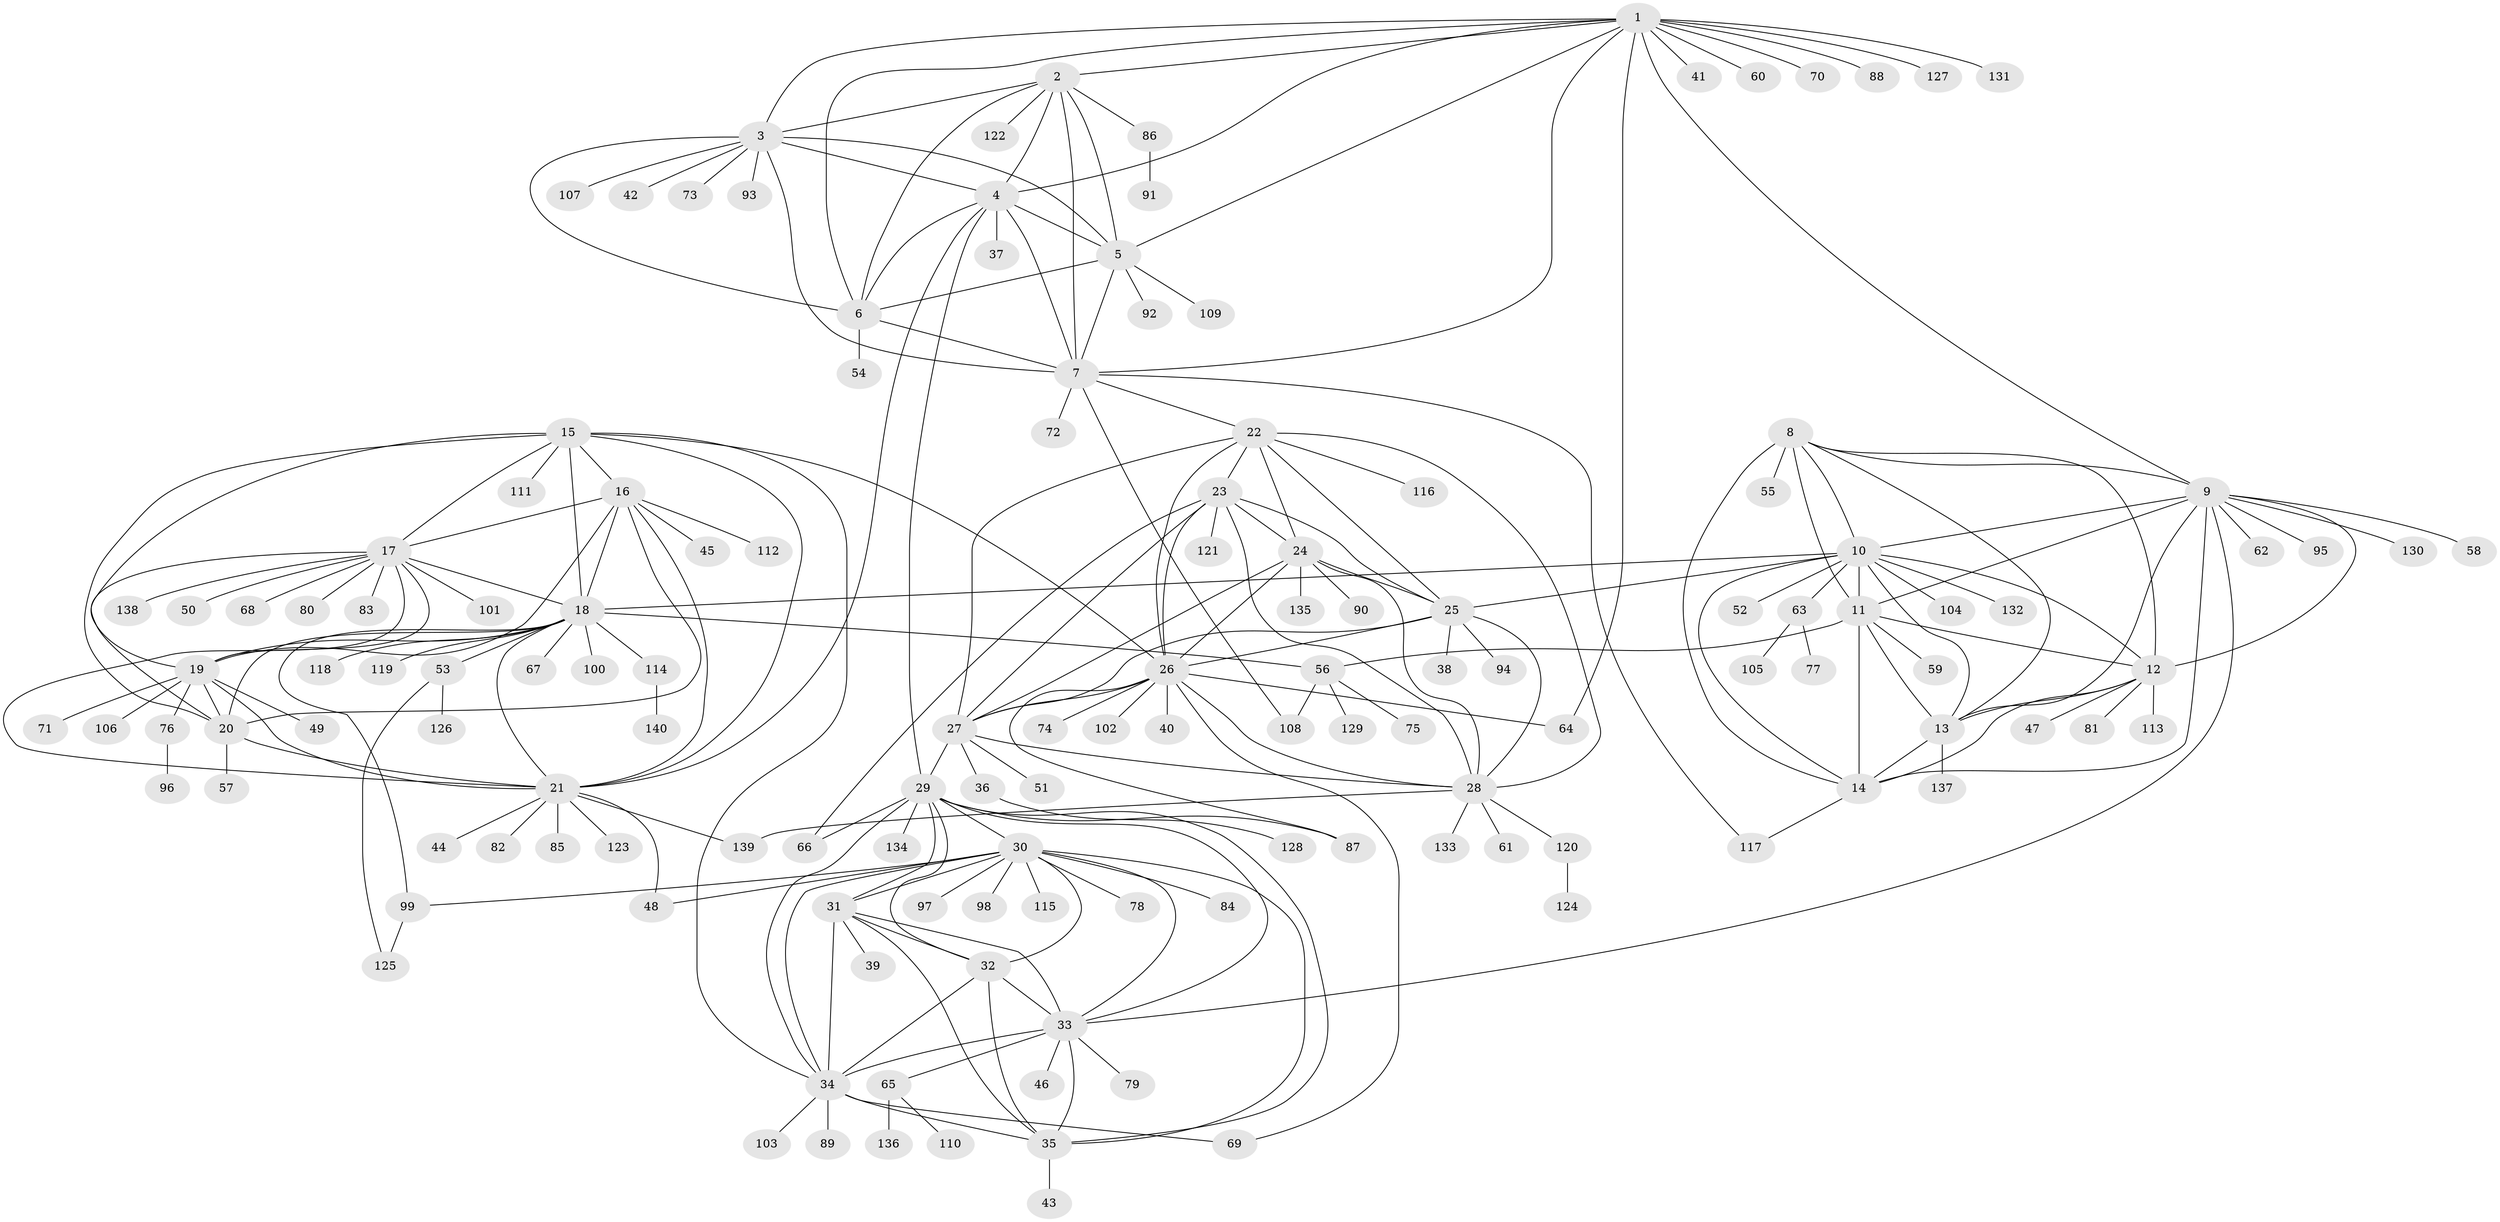 // coarse degree distribution, {12: 0.01834862385321101, 7: 0.03669724770642202, 11: 0.009174311926605505, 5: 0.03669724770642202, 10: 0.045871559633027525, 9: 0.03669724770642202, 6: 0.009174311926605505, 8: 0.01834862385321101, 17: 0.009174311926605505, 13: 0.009174311926605505, 1: 0.6697247706422018, 2: 0.08256880733944955, 3: 0.01834862385321101}
// Generated by graph-tools (version 1.1) at 2025/42/03/06/25 10:42:15]
// undirected, 140 vertices, 231 edges
graph export_dot {
graph [start="1"]
  node [color=gray90,style=filled];
  1;
  2;
  3;
  4;
  5;
  6;
  7;
  8;
  9;
  10;
  11;
  12;
  13;
  14;
  15;
  16;
  17;
  18;
  19;
  20;
  21;
  22;
  23;
  24;
  25;
  26;
  27;
  28;
  29;
  30;
  31;
  32;
  33;
  34;
  35;
  36;
  37;
  38;
  39;
  40;
  41;
  42;
  43;
  44;
  45;
  46;
  47;
  48;
  49;
  50;
  51;
  52;
  53;
  54;
  55;
  56;
  57;
  58;
  59;
  60;
  61;
  62;
  63;
  64;
  65;
  66;
  67;
  68;
  69;
  70;
  71;
  72;
  73;
  74;
  75;
  76;
  77;
  78;
  79;
  80;
  81;
  82;
  83;
  84;
  85;
  86;
  87;
  88;
  89;
  90;
  91;
  92;
  93;
  94;
  95;
  96;
  97;
  98;
  99;
  100;
  101;
  102;
  103;
  104;
  105;
  106;
  107;
  108;
  109;
  110;
  111;
  112;
  113;
  114;
  115;
  116;
  117;
  118;
  119;
  120;
  121;
  122;
  123;
  124;
  125;
  126;
  127;
  128;
  129;
  130;
  131;
  132;
  133;
  134;
  135;
  136;
  137;
  138;
  139;
  140;
  1 -- 2;
  1 -- 3;
  1 -- 4;
  1 -- 5;
  1 -- 6;
  1 -- 7;
  1 -- 9;
  1 -- 41;
  1 -- 60;
  1 -- 64;
  1 -- 70;
  1 -- 88;
  1 -- 127;
  1 -- 131;
  2 -- 3;
  2 -- 4;
  2 -- 5;
  2 -- 6;
  2 -- 7;
  2 -- 86;
  2 -- 122;
  3 -- 4;
  3 -- 5;
  3 -- 6;
  3 -- 7;
  3 -- 42;
  3 -- 73;
  3 -- 93;
  3 -- 107;
  4 -- 5;
  4 -- 6;
  4 -- 7;
  4 -- 21;
  4 -- 29;
  4 -- 37;
  5 -- 6;
  5 -- 7;
  5 -- 92;
  5 -- 109;
  6 -- 7;
  6 -- 54;
  7 -- 22;
  7 -- 72;
  7 -- 108;
  7 -- 117;
  8 -- 9;
  8 -- 10;
  8 -- 11;
  8 -- 12;
  8 -- 13;
  8 -- 14;
  8 -- 55;
  9 -- 10;
  9 -- 11;
  9 -- 12;
  9 -- 13;
  9 -- 14;
  9 -- 33;
  9 -- 58;
  9 -- 62;
  9 -- 95;
  9 -- 130;
  10 -- 11;
  10 -- 12;
  10 -- 13;
  10 -- 14;
  10 -- 18;
  10 -- 25;
  10 -- 52;
  10 -- 63;
  10 -- 104;
  10 -- 132;
  11 -- 12;
  11 -- 13;
  11 -- 14;
  11 -- 56;
  11 -- 59;
  12 -- 13;
  12 -- 14;
  12 -- 47;
  12 -- 81;
  12 -- 113;
  13 -- 14;
  13 -- 137;
  14 -- 117;
  15 -- 16;
  15 -- 17;
  15 -- 18;
  15 -- 19;
  15 -- 20;
  15 -- 21;
  15 -- 26;
  15 -- 34;
  15 -- 111;
  16 -- 17;
  16 -- 18;
  16 -- 19;
  16 -- 20;
  16 -- 21;
  16 -- 45;
  16 -- 112;
  17 -- 18;
  17 -- 19;
  17 -- 20;
  17 -- 21;
  17 -- 50;
  17 -- 68;
  17 -- 80;
  17 -- 83;
  17 -- 101;
  17 -- 138;
  18 -- 19;
  18 -- 20;
  18 -- 21;
  18 -- 53;
  18 -- 56;
  18 -- 67;
  18 -- 99;
  18 -- 100;
  18 -- 114;
  18 -- 118;
  18 -- 119;
  19 -- 20;
  19 -- 21;
  19 -- 49;
  19 -- 71;
  19 -- 76;
  19 -- 106;
  20 -- 21;
  20 -- 57;
  21 -- 44;
  21 -- 48;
  21 -- 82;
  21 -- 85;
  21 -- 123;
  21 -- 139;
  22 -- 23;
  22 -- 24;
  22 -- 25;
  22 -- 26;
  22 -- 27;
  22 -- 28;
  22 -- 116;
  23 -- 24;
  23 -- 25;
  23 -- 26;
  23 -- 27;
  23 -- 28;
  23 -- 66;
  23 -- 121;
  24 -- 25;
  24 -- 26;
  24 -- 27;
  24 -- 28;
  24 -- 90;
  24 -- 135;
  25 -- 26;
  25 -- 27;
  25 -- 28;
  25 -- 38;
  25 -- 94;
  26 -- 27;
  26 -- 28;
  26 -- 40;
  26 -- 64;
  26 -- 69;
  26 -- 74;
  26 -- 87;
  26 -- 102;
  27 -- 28;
  27 -- 29;
  27 -- 36;
  27 -- 51;
  28 -- 61;
  28 -- 120;
  28 -- 133;
  28 -- 139;
  29 -- 30;
  29 -- 31;
  29 -- 32;
  29 -- 33;
  29 -- 34;
  29 -- 35;
  29 -- 66;
  29 -- 87;
  29 -- 134;
  30 -- 31;
  30 -- 32;
  30 -- 33;
  30 -- 34;
  30 -- 35;
  30 -- 48;
  30 -- 78;
  30 -- 84;
  30 -- 97;
  30 -- 98;
  30 -- 99;
  30 -- 115;
  31 -- 32;
  31 -- 33;
  31 -- 34;
  31 -- 35;
  31 -- 39;
  32 -- 33;
  32 -- 34;
  32 -- 35;
  33 -- 34;
  33 -- 35;
  33 -- 46;
  33 -- 65;
  33 -- 79;
  34 -- 35;
  34 -- 69;
  34 -- 89;
  34 -- 103;
  35 -- 43;
  36 -- 128;
  53 -- 125;
  53 -- 126;
  56 -- 75;
  56 -- 108;
  56 -- 129;
  63 -- 77;
  63 -- 105;
  65 -- 110;
  65 -- 136;
  76 -- 96;
  86 -- 91;
  99 -- 125;
  114 -- 140;
  120 -- 124;
}
